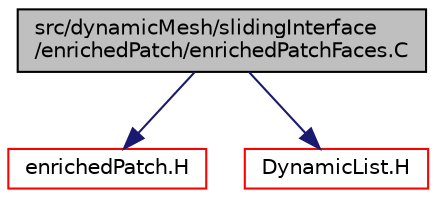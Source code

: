 digraph "src/dynamicMesh/slidingInterface/enrichedPatch/enrichedPatchFaces.C"
{
  bgcolor="transparent";
  edge [fontname="Helvetica",fontsize="10",labelfontname="Helvetica",labelfontsize="10"];
  node [fontname="Helvetica",fontsize="10",shape=record];
  Node1 [label="src/dynamicMesh/slidingInterface\l/enrichedPatch/enrichedPatchFaces.C",height=0.2,width=0.4,color="black", fillcolor="grey75", style="filled", fontcolor="black"];
  Node1 -> Node2 [color="midnightblue",fontsize="10",style="solid",fontname="Helvetica"];
  Node2 [label="enrichedPatch.H",height=0.2,width=0.4,color="red",URL="$a04924.html"];
  Node1 -> Node3 [color="midnightblue",fontsize="10",style="solid",fontname="Helvetica"];
  Node3 [label="DynamicList.H",height=0.2,width=0.4,color="red",URL="$a07627.html"];
}
